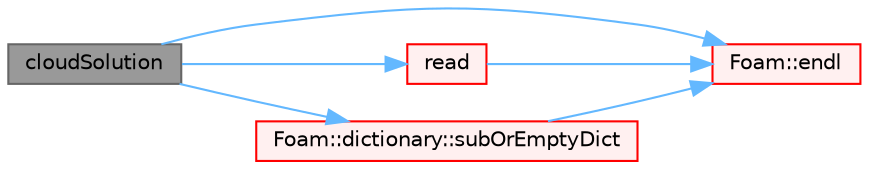 digraph "cloudSolution"
{
 // LATEX_PDF_SIZE
  bgcolor="transparent";
  edge [fontname=Helvetica,fontsize=10,labelfontname=Helvetica,labelfontsize=10];
  node [fontname=Helvetica,fontsize=10,shape=box,height=0.2,width=0.4];
  rankdir="LR";
  Node1 [id="Node000001",label="cloudSolution",height=0.2,width=0.4,color="gray40", fillcolor="grey60", style="filled", fontcolor="black",tooltip=" "];
  Node1 -> Node2 [id="edge1_Node000001_Node000002",color="steelblue1",style="solid",tooltip=" "];
  Node2 [id="Node000002",label="Foam::endl",height=0.2,width=0.4,color="red", fillcolor="#FFF0F0", style="filled",URL="$namespaceFoam.html#a7d5eca45a323264dc5fe811500ebda47",tooltip=" "];
  Node1 -> Node6 [id="edge2_Node000001_Node000006",color="steelblue1",style="solid",tooltip=" "];
  Node6 [id="Node000006",label="read",height=0.2,width=0.4,color="red", fillcolor="#FFF0F0", style="filled",URL="$classFoam_1_1cloudSolution.html#aaa936da334e29618ece019bd8a9aa06f",tooltip=" "];
  Node6 -> Node2 [id="edge3_Node000006_Node000002",color="steelblue1",style="solid",tooltip=" "];
  Node1 -> Node15 [id="edge4_Node000001_Node000015",color="steelblue1",style="solid",tooltip=" "];
  Node15 [id="Node000015",label="Foam::dictionary::subOrEmptyDict",height=0.2,width=0.4,color="red", fillcolor="#FFF0F0", style="filled",URL="$classFoam_1_1dictionary.html#a09f5d69520ab32f49d61a4b3f812443b",tooltip=" "];
  Node15 -> Node2 [id="edge5_Node000015_Node000002",color="steelblue1",style="solid",tooltip=" "];
}
